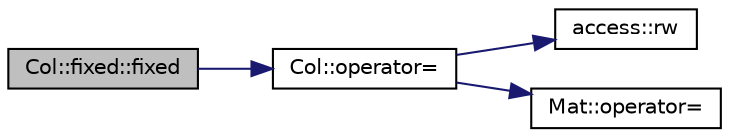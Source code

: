 digraph "Col::fixed::fixed"
{
  edge [fontname="Helvetica",fontsize="10",labelfontname="Helvetica",labelfontsize="10"];
  node [fontname="Helvetica",fontsize="10",shape=record];
  rankdir="LR";
  Node1 [label="Col::fixed::fixed",height=0.2,width=0.4,color="black", fillcolor="grey75", style="filled" fontcolor="black"];
  Node1 -> Node2 [color="midnightblue",fontsize="10",style="solid",fontname="Helvetica"];
  Node2 [label="Col::operator=",height=0.2,width=0.4,color="black", fillcolor="white", style="filled",URL="$group___col.html#ga927bc9d1ad87f42a351b90df2c7d9e2c",tooltip="construct a column vector from specified text"];
  Node2 -> Node3 [color="midnightblue",fontsize="10",style="solid",fontname="Helvetica"];
  Node3 [label="access::rw",height=0.2,width=0.4,color="black", fillcolor="white", style="filled",URL="$classaccess.html#acd46d2d9e6004074b21bdec6a2f23c6e",tooltip="internal function to allow modification of data declared as read-only (use with caution)"];
  Node2 -> Node4 [color="midnightblue",fontsize="10",style="solid",fontname="Helvetica"];
  Node4 [label="Mat::operator=",height=0.2,width=0.4,color="black", fillcolor="white", style="filled",URL="$group___mat.html#ga0d1d28a725ef1232c8d7b404cc0dd302",tooltip="create the matrix from a textual description"];
}
